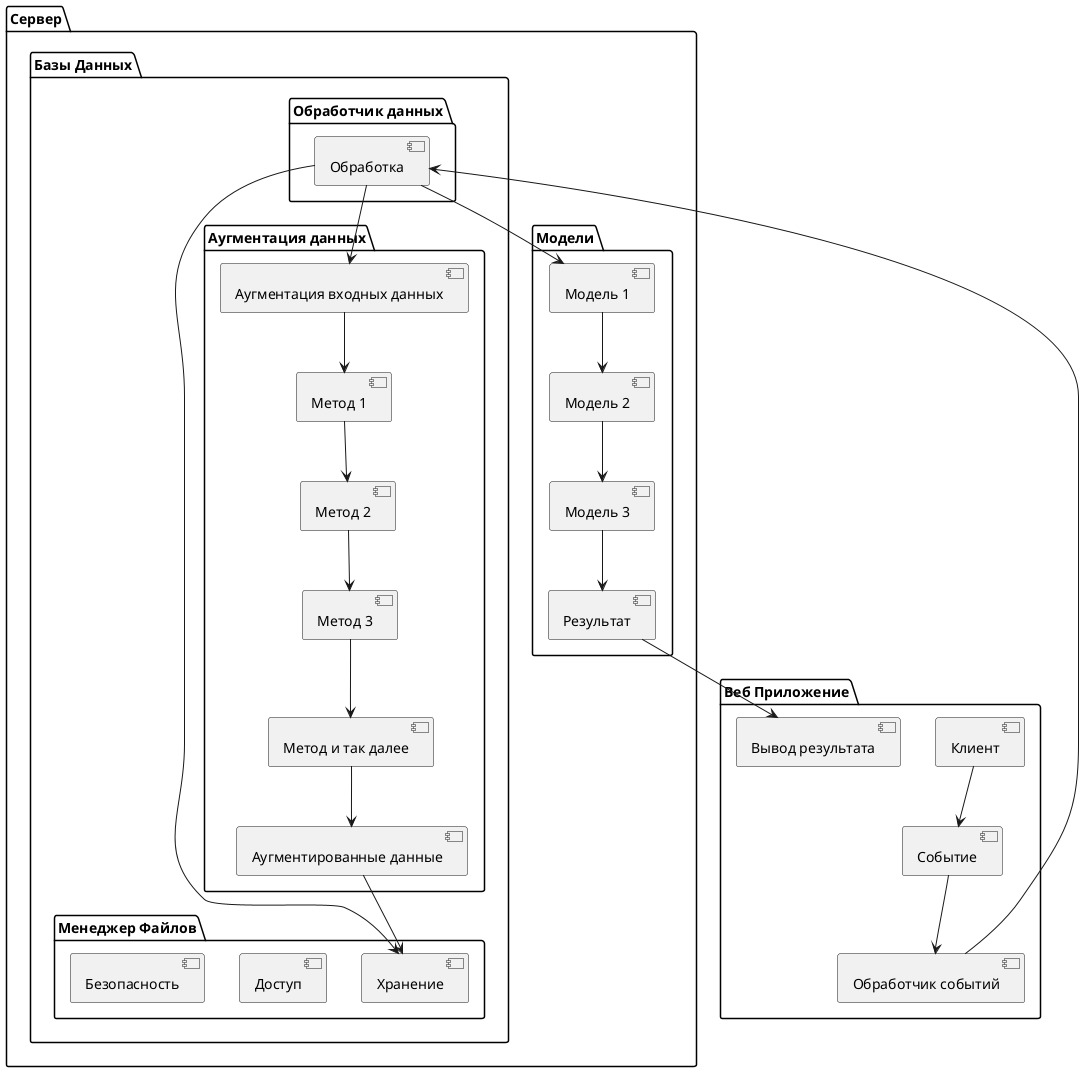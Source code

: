 @startuml
!define ENTITY class
!define DATABASE class

package "Веб Приложение" {

    [Клиент]
    [Событие]
    [Обработчик событий]
    [Вывод результата]

}


package "Сервер" {

    package "Базы Данных" {


        package "Менеджер Файлов" {

        [Хранение]
        [Доступ]
        [Безопасность]


        }

        package "Обработчик данных" {

        [Обработка]

        }

        package "Аугментация данных" {

        [Аугментация входных данных]
        [Метод 1]
        [Метод 2]
        [Метод 3]
        [Метод и так далее]
        [Аугментированные данные]

        }
    }

    package "Модели" {

        [Модель 1]
        [Модель 2]
        [Модель 3]
        [Результат]

    }


}
[Клиент] --> [Событие]
[Событие] --> [Обработчик событий]
[Обработчик событий] --> [Обработка]
[Обработка] --> [Хранение]
[Обработка] --> [Аугментация входных данных]
[Аугментация входных данных] --> [Метод 1]
[Метод 1] --> [Метод 2]
[Метод 2] --> [Метод 3]
[Метод 3] --> [Метод и так далее]
[Метод и так далее] --> [Аугментированные данные]
[Аугментированные данные] --> [Хранение]
[Обработка] --> [Модель 1]
[Модель 1] --> [Модель 2]
[Модель 2] --> [Модель 3]
[Модель 3] --> [Результат]
[Результат] --> [Вывод результата]
@enduml
